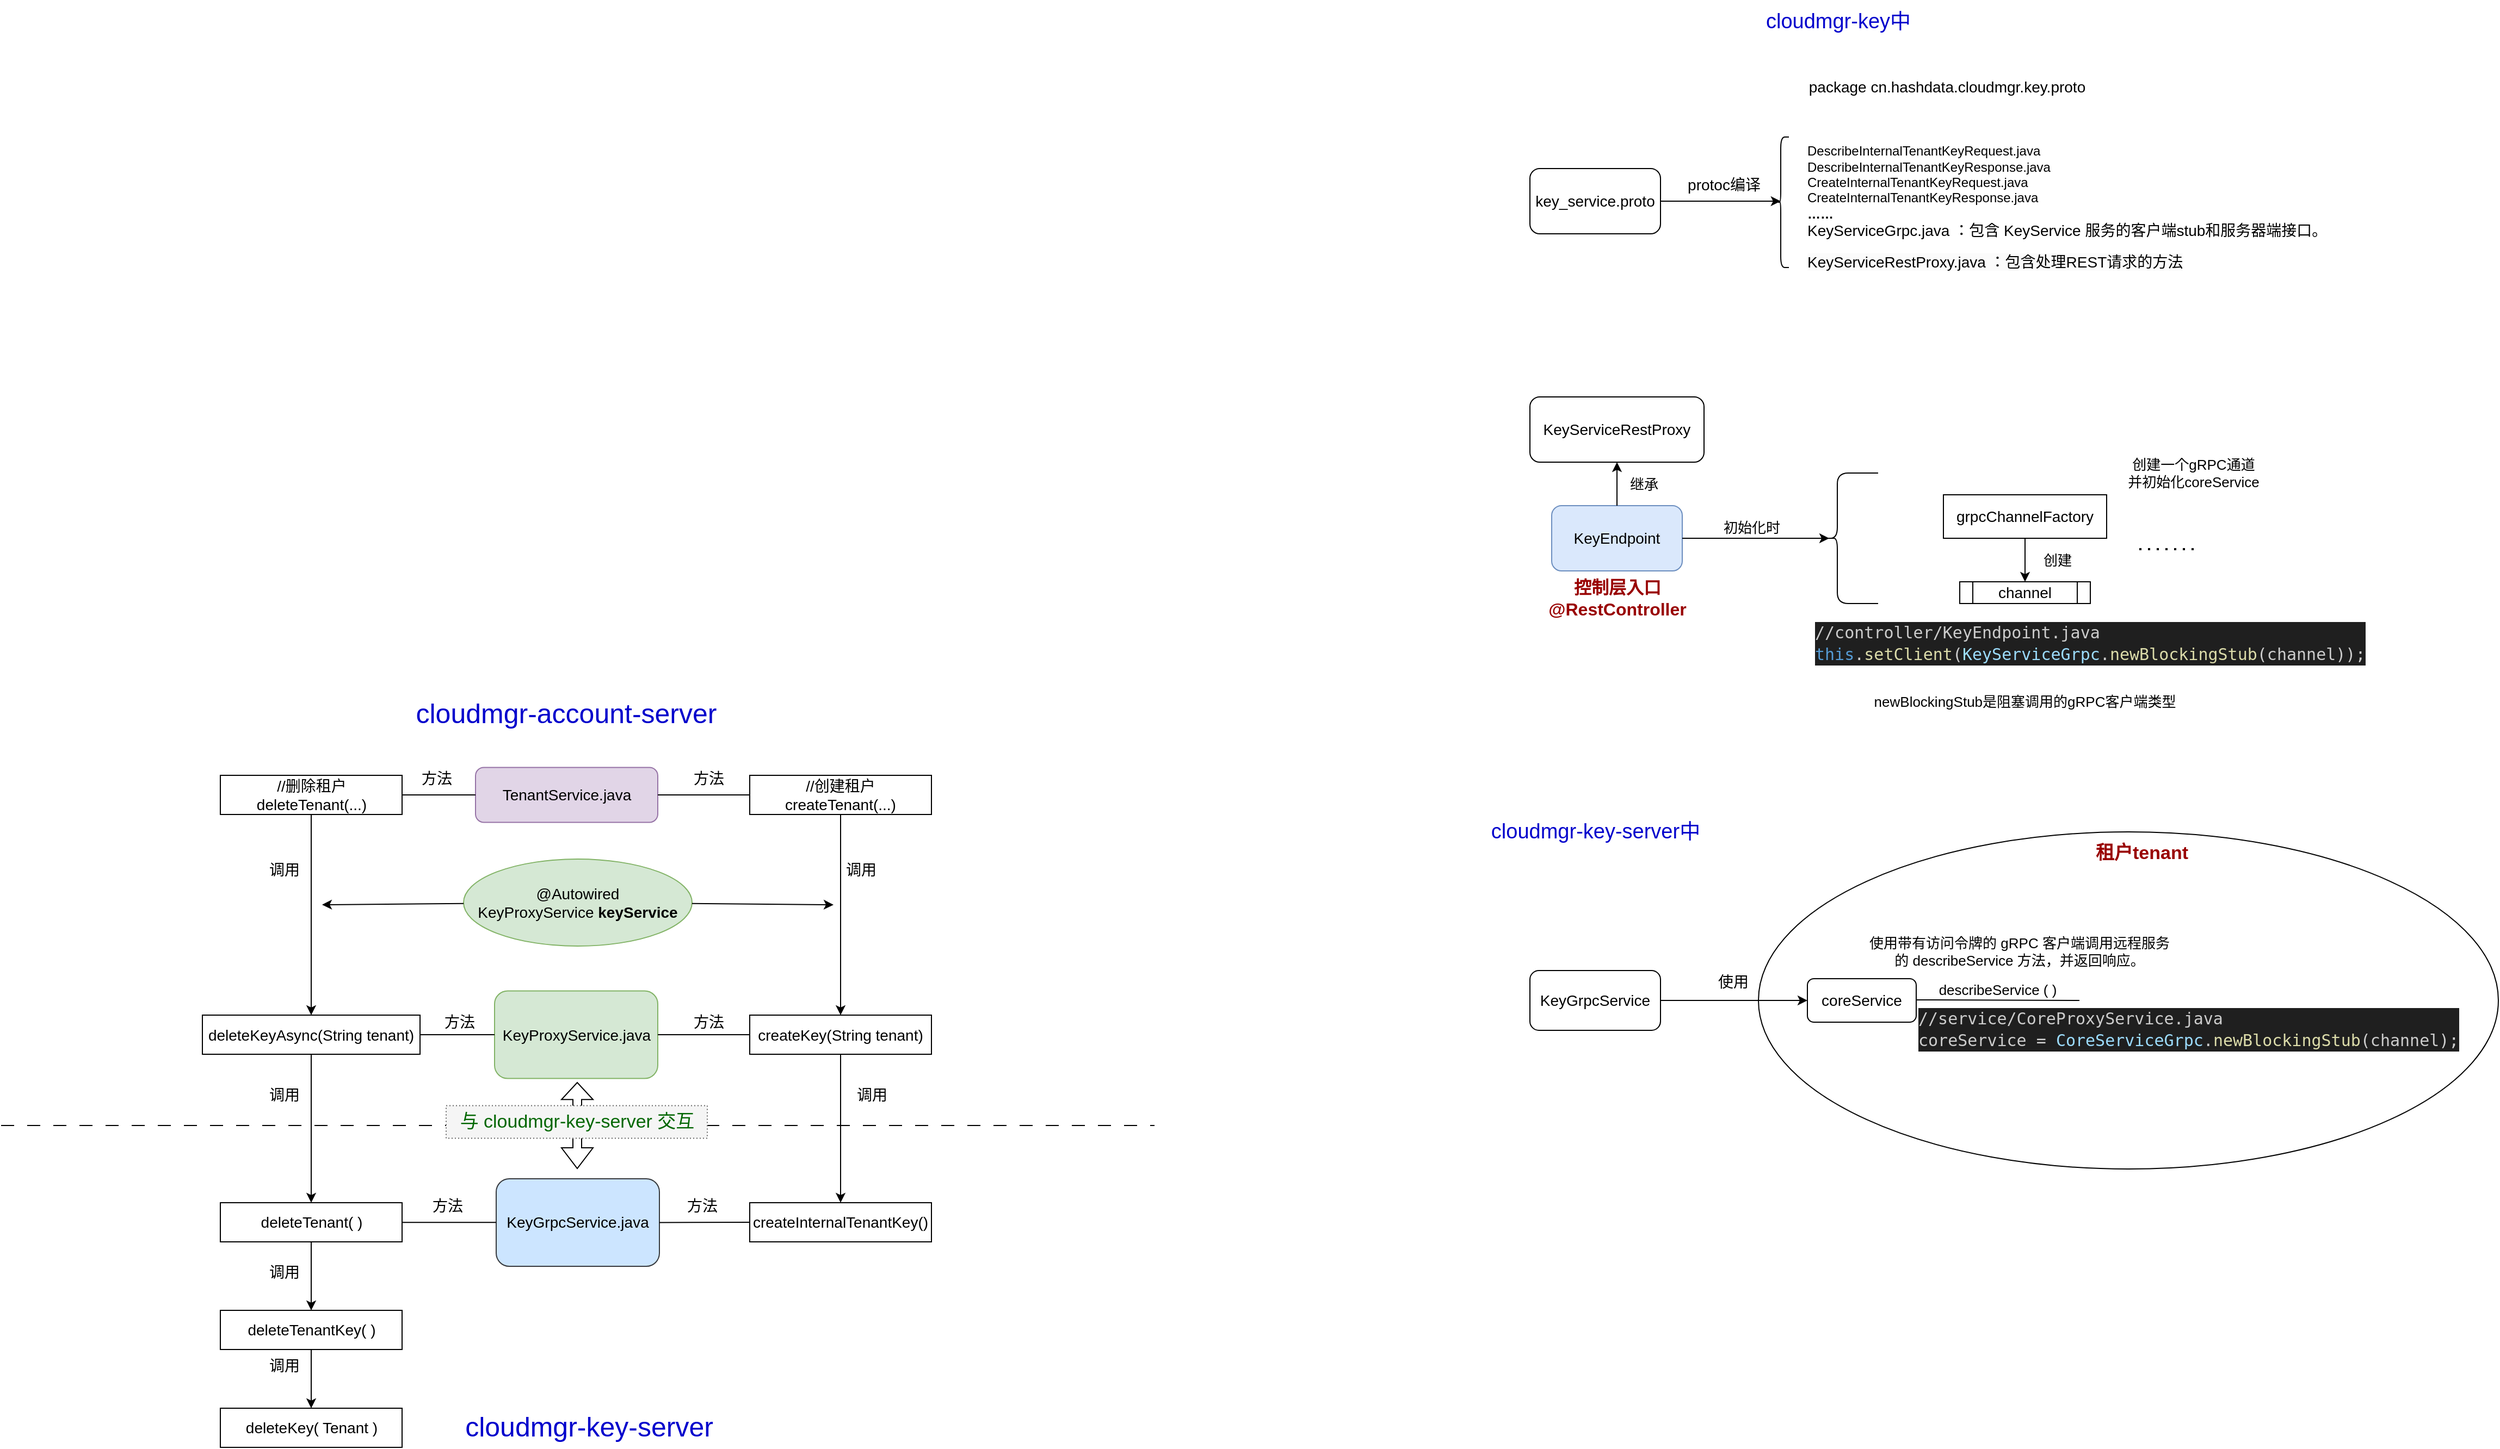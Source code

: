 <mxfile version="25.0.3">
  <diagram name="第 1 页" id="ONAhNbK6WlwOs88OQiCy">
    <mxGraphModel dx="3981" dy="1942" grid="1" gridSize="10" guides="1" tooltips="1" connect="1" arrows="1" fold="1" page="1" pageScale="1" pageWidth="827" pageHeight="1169" math="0" shadow="0">
      <root>
        <mxCell id="0" />
        <mxCell id="1" parent="0" />
        <mxCell id="WXXS1D7m9ENV-bKCxULW-36" value="&lt;span style=&quot;font-size: 14px; text-wrap-mode: nowrap;&quot;&gt;@Autowired&lt;/span&gt;&lt;br style=&quot;font-size: 14px; text-wrap-mode: nowrap;&quot;&gt;&lt;span style=&quot;font-size: 14px; text-wrap-mode: nowrap;&quot;&gt;KeyProxyService&amp;nbsp;&lt;/span&gt;&lt;b style=&quot;font-size: 14px; text-wrap-mode: nowrap;&quot;&gt;keyService&lt;/b&gt;" style="ellipse;whiteSpace=wrap;html=1;fillColor=#d5e8d4;strokeColor=#82b366;" parent="1" vertex="1">
          <mxGeometry x="-1330" y="435" width="210" height="80" as="geometry" />
        </mxCell>
        <mxCell id="KmwIl0YpzBXAnwqU6k_d-13" value="" style="ellipse;whiteSpace=wrap;html=1;" parent="1" vertex="1">
          <mxGeometry x="-140" y="410" width="680" height="310" as="geometry" />
        </mxCell>
        <mxCell id="SMqSmTWAoD0rVWmoxJEN-1" value="&lt;font style=&quot;font-size: 14px;&quot;&gt;coreService&lt;/font&gt;" style="rounded=1;whiteSpace=wrap;html=1;" parent="1" vertex="1">
          <mxGeometry x="-95" y="545" width="100" height="40" as="geometry" />
        </mxCell>
        <mxCell id="SMqSmTWAoD0rVWmoxJEN-4" style="edgeStyle=orthogonalEdgeStyle;rounded=0;orthogonalLoop=1;jettySize=auto;html=1;exitX=0.5;exitY=1;exitDx=0;exitDy=0;entryX=0.5;entryY=0;entryDx=0;entryDy=0;" parent="1" source="SMqSmTWAoD0rVWmoxJEN-2" target="SMqSmTWAoD0rVWmoxJEN-3" edge="1">
          <mxGeometry relative="1" as="geometry" />
        </mxCell>
        <mxCell id="SMqSmTWAoD0rVWmoxJEN-2" value="&lt;font style=&quot;font-size: 14px;&quot;&gt;grpcChannelFactory&lt;/font&gt;" style="rounded=0;whiteSpace=wrap;html=1;" parent="1" vertex="1">
          <mxGeometry x="30" y="100" width="150" height="40" as="geometry" />
        </mxCell>
        <mxCell id="SMqSmTWAoD0rVWmoxJEN-3" value="&lt;font style=&quot;font-size: 14px;&quot;&gt;channel&lt;/font&gt;" style="shape=process;whiteSpace=wrap;html=1;backgroundOutline=1;" parent="1" vertex="1">
          <mxGeometry x="45" y="180" width="120" height="20" as="geometry" />
        </mxCell>
        <mxCell id="SMqSmTWAoD0rVWmoxJEN-5" value="" style="endArrow=none;dashed=1;html=1;dashPattern=1 3;strokeWidth=2;rounded=0;" parent="1" edge="1">
          <mxGeometry width="50" height="50" relative="1" as="geometry">
            <mxPoint x="210" y="150" as="sourcePoint" />
            <mxPoint x="260" y="150" as="targetPoint" />
          </mxGeometry>
        </mxCell>
        <mxCell id="SMqSmTWAoD0rVWmoxJEN-6" value="" style="endArrow=none;html=1;rounded=0;" parent="1" edge="1">
          <mxGeometry width="50" height="50" relative="1" as="geometry">
            <mxPoint x="5" y="564.5" as="sourcePoint" />
            <mxPoint x="155" y="565" as="targetPoint" />
          </mxGeometry>
        </mxCell>
        <mxCell id="SMqSmTWAoD0rVWmoxJEN-7" value="&lt;font style=&quot;font-size: 13px;&quot;&gt;describeService ( )&lt;/font&gt;" style="text;html=1;align=center;verticalAlign=middle;whiteSpace=wrap;rounded=0;" parent="1" vertex="1">
          <mxGeometry x="15" y="545" width="130" height="20" as="geometry" />
        </mxCell>
        <mxCell id="z-BjC2MzRFKrm_7a5L8--1" value="&lt;font style=&quot;font-size: 13px;&quot;&gt;创建一个gRPC通道&lt;/font&gt;&lt;div&gt;&lt;font style=&quot;font-size: 13px;&quot;&gt;并初始化coreService&lt;/font&gt;&lt;/div&gt;" style="text;html=1;align=center;verticalAlign=middle;whiteSpace=wrap;rounded=0;" parent="1" vertex="1">
          <mxGeometry x="140" y="70" width="240" height="20" as="geometry" />
        </mxCell>
        <mxCell id="z-BjC2MzRFKrm_7a5L8--2" value="&lt;span style=&quot;font-size: 13px;&quot;&gt;使用带有访问令牌的 gRPC 客户端调用远程服务的 describeService 方法，&lt;/span&gt;&lt;span style=&quot;font-size: 13px; background-color: initial;&quot;&gt;并返回响应。&lt;/span&gt;" style="text;html=1;align=center;verticalAlign=middle;whiteSpace=wrap;rounded=0;" parent="1" vertex="1">
          <mxGeometry x="-40" y="510" width="280" height="20" as="geometry" />
        </mxCell>
        <mxCell id="z-BjC2MzRFKrm_7a5L8--3" value="&lt;div data-darkreader-inline-bgcolor=&quot;&quot; data-darkreader-inline-color=&quot;&quot; style=&quot;color: rgb(204, 204, 204); background-color: rgb(31, 31, 31); font-family: &amp;quot;Fira code&amp;quot;, &amp;quot;Microsoft YaHei&amp;quot;, monospace, Consolas, &amp;quot;Courier New&amp;quot;, monospace; font-weight: normal; font-size: 15px; line-height: 20px; white-space: pre; --darkreader-inline-color: #c8c3bc; --darkreader-inline-bgcolor: #17191a;&quot;&gt;&lt;div&gt;&lt;span data-darkreader-inline-color=&quot;&quot; style=&quot;color: rgb(204, 204, 204); --darkreader-inline-color: #c8c3bc;&quot;&gt;//controller/KeyEndpoint.java&amp;nbsp;&lt;/span&gt;&lt;/div&gt;&lt;div&gt;&lt;span data-darkreader-inline-color=&quot;&quot; style=&quot;color: rgb(86, 156, 214); --darkreader-inline-color: #60a4d8;&quot;&gt;this&lt;/span&gt;&lt;span data-darkreader-inline-color=&quot;&quot; style=&quot;color: rgb(204, 204, 204); --darkreader-inline-color: #c8c3bc;&quot;&gt;.&lt;/span&gt;&lt;span data-darkreader-inline-color=&quot;&quot; style=&quot;color: rgb(220, 220, 170); --darkreader-inline-color: #d8d89f;&quot;&gt;setClient&lt;/span&gt;&lt;span data-darkreader-inline-color=&quot;&quot; style=&quot;color: rgb(204, 204, 204); --darkreader-inline-color: #c8c3bc;&quot;&gt;(&lt;/span&gt;&lt;span data-darkreader-inline-color=&quot;&quot; style=&quot;color: rgb(156, 220, 254); --darkreader-inline-color: #87d5fe;&quot;&gt;KeyServiceGrpc&lt;/span&gt;&lt;span data-darkreader-inline-color=&quot;&quot; style=&quot;color: rgb(204, 204, 204); --darkreader-inline-color: #c8c3bc;&quot;&gt;.&lt;/span&gt;&lt;span data-darkreader-inline-color=&quot;&quot; style=&quot;color: rgb(220, 220, 170); --darkreader-inline-color: #d8d89f;&quot;&gt;newBlockingStub&lt;/span&gt;&lt;span data-darkreader-inline-color=&quot;&quot; style=&quot;color: rgb(204, 204, 204); --darkreader-inline-color: #c8c3bc;&quot;&gt;(channel));&lt;/span&gt;&lt;/div&gt;&lt;/div&gt;" style="text;whiteSpace=wrap;html=1;" parent="1" vertex="1">
          <mxGeometry x="-90" y="210" width="450" height="40" as="geometry" />
        </mxCell>
        <mxCell id="z-BjC2MzRFKrm_7a5L8--4" value="&lt;div data-darkreader-inline-bgcolor=&quot;&quot; data-darkreader-inline-color=&quot;&quot; style=&quot;color: rgb(204, 204, 204); background-color: rgb(31, 31, 31); font-family: &amp;quot;Fira code&amp;quot;, &amp;quot;Microsoft YaHei&amp;quot;, monospace, Consolas, &amp;quot;Courier New&amp;quot;, monospace; font-weight: normal; font-size: 15px; line-height: 20px; white-space: pre; --darkreader-inline-color: #c8c3bc; --darkreader-inline-bgcolor: #17191a;&quot;&gt;&lt;div&gt;&lt;span data-darkreader-inline-color=&quot;&quot; style=&quot;color: rgb(204, 204, 204); --darkreader-inline-color: #c8c3bc;&quot;&gt;//service/CoreProxyService.java&amp;nbsp;&lt;/span&gt;&lt;/div&gt;&lt;div&gt;&lt;div data-darkreader-inline-bgcolor=&quot;&quot; data-darkreader-inline-color=&quot;&quot; style=&quot;color: rgb(204, 204, 204); background-color: rgb(31, 31, 31); line-height: 20px; --darkreader-inline-color: #c8c3bc; --darkreader-inline-bgcolor: #17191a;&quot;&gt;coreService &lt;span data-darkreader-inline-color=&quot;&quot; style=&quot;color: rgb(212, 212, 212); --darkreader-inline-color: #cdc8c2;&quot;&gt;=&lt;/span&gt; &lt;span data-darkreader-inline-color=&quot;&quot; style=&quot;color: rgb(156, 220, 254); --darkreader-inline-color: #87d5fe;&quot;&gt;CoreServiceGrpc&lt;/span&gt;.&lt;span data-darkreader-inline-color=&quot;&quot; style=&quot;color: rgb(220, 220, 170); --darkreader-inline-color: #d8d89f;&quot;&gt;newBlockingStub&lt;/span&gt;(channel);&lt;/div&gt;&lt;/div&gt;&lt;/div&gt;" style="text;whiteSpace=wrap;html=1;" parent="1" vertex="1">
          <mxGeometry x="5" y="565" width="450" height="40" as="geometry" />
        </mxCell>
        <mxCell id="z-BjC2MzRFKrm_7a5L8--5" value="&lt;span style=&quot;font-size: 13px;&quot;&gt;newBlockingStub是阻塞调用的gRPC客户端类型&lt;/span&gt;" style="text;html=1;align=center;verticalAlign=middle;whiteSpace=wrap;rounded=0;" parent="1" vertex="1">
          <mxGeometry x="-45" y="280" width="300" height="20" as="geometry" />
        </mxCell>
        <mxCell id="KmwIl0YpzBXAnwqU6k_d-1" value="&lt;font style=&quot;font-size: 14px;&quot;&gt;KeyEndpoint&lt;/font&gt;" style="rounded=1;whiteSpace=wrap;html=1;fillColor=#dae8fc;strokeColor=#6c8ebf;" parent="1" vertex="1">
          <mxGeometry x="-330" y="110" width="120" height="60" as="geometry" />
        </mxCell>
        <mxCell id="KmwIl0YpzBXAnwqU6k_d-2" value="" style="endArrow=classic;html=1;rounded=0;exitX=0.5;exitY=0;exitDx=0;exitDy=0;" parent="1" source="KmwIl0YpzBXAnwqU6k_d-1" edge="1">
          <mxGeometry width="50" height="50" relative="1" as="geometry">
            <mxPoint x="-280" y="80" as="sourcePoint" />
            <mxPoint x="-270" y="70" as="targetPoint" />
          </mxGeometry>
        </mxCell>
        <mxCell id="KmwIl0YpzBXAnwqU6k_d-3" value="&lt;font style=&quot;font-size: 14px;&quot;&gt;KeyServiceRestProxy&lt;/font&gt;" style="rounded=1;whiteSpace=wrap;html=1;" parent="1" vertex="1">
          <mxGeometry x="-350" y="10" width="160" height="60" as="geometry" />
        </mxCell>
        <mxCell id="KmwIl0YpzBXAnwqU6k_d-4" value="&lt;span style=&quot;font-size: 13px;&quot;&gt;继承&lt;/span&gt;" style="text;html=1;align=center;verticalAlign=middle;whiteSpace=wrap;rounded=0;" parent="1" vertex="1">
          <mxGeometry x="-270" y="80" width="50" height="20" as="geometry" />
        </mxCell>
        <mxCell id="KmwIl0YpzBXAnwqU6k_d-5" value="&lt;span style=&quot;font-size: 13px;&quot;&gt;创建&lt;/span&gt;" style="text;html=1;align=center;verticalAlign=middle;whiteSpace=wrap;rounded=0;" parent="1" vertex="1">
          <mxGeometry x="110" y="150" width="50" height="20" as="geometry" />
        </mxCell>
        <mxCell id="KmwIl0YpzBXAnwqU6k_d-7" value="" style="shape=curlyBracket;whiteSpace=wrap;html=1;rounded=1;labelPosition=left;verticalLabelPosition=middle;align=right;verticalAlign=middle;size=0.25;" parent="1" vertex="1">
          <mxGeometry x="-80" y="80" width="50" height="120" as="geometry" />
        </mxCell>
        <mxCell id="KmwIl0YpzBXAnwqU6k_d-8" value="&lt;span style=&quot;font-size: 13px;&quot;&gt;初始化时&lt;/span&gt;" style="text;html=1;align=center;verticalAlign=middle;whiteSpace=wrap;rounded=0;" parent="1" vertex="1">
          <mxGeometry x="-181" y="120" width="70" height="20" as="geometry" />
        </mxCell>
        <mxCell id="KmwIl0YpzBXAnwqU6k_d-9" style="edgeStyle=orthogonalEdgeStyle;rounded=0;orthogonalLoop=1;jettySize=auto;html=1;exitX=1;exitY=0.5;exitDx=0;exitDy=0;entryX=0.1;entryY=0.5;entryDx=0;entryDy=0;entryPerimeter=0;" parent="1" source="KmwIl0YpzBXAnwqU6k_d-1" target="KmwIl0YpzBXAnwqU6k_d-7" edge="1">
          <mxGeometry relative="1" as="geometry" />
        </mxCell>
        <mxCell id="KmwIl0YpzBXAnwqU6k_d-11" style="edgeStyle=orthogonalEdgeStyle;rounded=0;orthogonalLoop=1;jettySize=auto;html=1;exitX=1;exitY=0.5;exitDx=0;exitDy=0;" parent="1" source="KmwIl0YpzBXAnwqU6k_d-10" target="SMqSmTWAoD0rVWmoxJEN-1" edge="1">
          <mxGeometry relative="1" as="geometry" />
        </mxCell>
        <mxCell id="KmwIl0YpzBXAnwqU6k_d-10" value="&lt;font style=&quot;font-size: 14px;&quot;&gt;KeyGrpcService&lt;/font&gt;" style="rounded=1;whiteSpace=wrap;html=1;" parent="1" vertex="1">
          <mxGeometry x="-350" y="537.5" width="120" height="55" as="geometry" />
        </mxCell>
        <mxCell id="KmwIl0YpzBXAnwqU6k_d-12" value="&lt;font style=&quot;font-size: 14px;&quot;&gt;使用&lt;/font&gt;" style="text;html=1;align=center;verticalAlign=middle;whiteSpace=wrap;rounded=0;" parent="1" vertex="1">
          <mxGeometry x="-198" y="537.5" width="70" height="20" as="geometry" />
        </mxCell>
        <mxCell id="KmwIl0YpzBXAnwqU6k_d-14" value="&lt;font color=&quot;#990000&quot; style=&quot;font-size: 17px;&quot;&gt;&lt;b&gt;租户tenant&lt;/b&gt;&lt;/font&gt;" style="text;html=1;align=center;verticalAlign=middle;whiteSpace=wrap;rounded=0;" parent="1" vertex="1">
          <mxGeometry x="165" y="420" width="95" height="20" as="geometry" />
        </mxCell>
        <mxCell id="LolBFdbKTXGbjCZRCZme-1" value="&lt;font color=&quot;#990000&quot; style=&quot;font-size: 16px;&quot;&gt;&lt;b style=&quot;&quot;&gt;控制层入口&lt;br&gt;@RestController&lt;/b&gt;&lt;/font&gt;" style="text;html=1;align=center;verticalAlign=middle;resizable=0;points=[];autosize=1;strokeColor=none;fillColor=none;" parent="1" vertex="1">
          <mxGeometry x="-345" y="170" width="150" height="50" as="geometry" />
        </mxCell>
        <mxCell id="LolBFdbKTXGbjCZRCZme-2" value="&lt;font style=&quot;font-size: 14px;&quot;&gt;key_service.proto&lt;/font&gt;" style="rounded=1;whiteSpace=wrap;html=1;" parent="1" vertex="1">
          <mxGeometry x="-350" y="-200" width="120" height="60" as="geometry" />
        </mxCell>
        <mxCell id="LolBFdbKTXGbjCZRCZme-3" style="edgeStyle=orthogonalEdgeStyle;rounded=0;orthogonalLoop=1;jettySize=auto;html=1;exitX=1;exitY=0.5;exitDx=0;exitDy=0;entryX=0.24;entryY=0.492;entryDx=0;entryDy=0;entryPerimeter=0;" parent="1" source="LolBFdbKTXGbjCZRCZme-2" target="LolBFdbKTXGbjCZRCZme-6" edge="1">
          <mxGeometry relative="1" as="geometry">
            <mxPoint x="-222" y="-170.5" as="sourcePoint" />
            <mxPoint x="-87" y="-170.5" as="targetPoint" />
          </mxGeometry>
        </mxCell>
        <mxCell id="LolBFdbKTXGbjCZRCZme-4" value="&lt;font style=&quot;font-size: 14px;&quot;&gt;protoc编译&lt;/font&gt;" style="text;html=1;align=center;verticalAlign=middle;resizable=0;points=[];autosize=1;strokeColor=none;fillColor=none;" parent="1" vertex="1">
          <mxGeometry x="-217" y="-200" width="90" height="30" as="geometry" />
        </mxCell>
        <mxCell id="LolBFdbKTXGbjCZRCZme-5" value="&lt;font style=&quot;font-size: 14px;&quot;&gt;package cn.hashdata.cloudmgr.key.proto&lt;/font&gt;" style="text;html=1;align=center;verticalAlign=middle;resizable=0;points=[];autosize=1;strokeColor=none;fillColor=none;" parent="1" vertex="1">
          <mxGeometry x="-107" y="-290" width="280" height="30" as="geometry" />
        </mxCell>
        <mxCell id="LolBFdbKTXGbjCZRCZme-6" value="" style="shape=curlyBracket;whiteSpace=wrap;html=1;rounded=1;labelPosition=left;verticalLabelPosition=middle;align=right;verticalAlign=middle;size=0.25;" parent="1" vertex="1">
          <mxGeometry x="-122" y="-229" width="10" height="120" as="geometry" />
        </mxCell>
        <mxCell id="LolBFdbKTXGbjCZRCZme-7" value="&lt;div&gt;DescribeInternalTenantKeyRequest.java&lt;/div&gt;&lt;div&gt;DescribeInternalTenantKeyResponse.java&lt;/div&gt;&lt;div&gt;CreateInternalTenantKeyRequest.java&lt;/div&gt;&lt;div&gt;CreateInternalTenantKeyResponse.java&lt;br&gt;&lt;b&gt;……&lt;/b&gt;&lt;br&gt;&lt;span style=&quot;font-size: 14px;&quot;&gt;KeyServiceGrpc.java ：&lt;/span&gt;&lt;span style=&quot;background-color: initial; font-size: 14px;&quot;&gt;包含 KeyService 服务的客户端stub和服务器端接口。&lt;/span&gt;&lt;/div&gt;" style="text;html=1;align=left;verticalAlign=middle;resizable=0;points=[];autosize=1;strokeColor=none;fillColor=none;" parent="1" vertex="1">
          <mxGeometry x="-97" y="-229" width="500" height="100" as="geometry" />
        </mxCell>
        <UserObject label="&lt;span style=&quot;forced-color-adjust: none; color: rgb(0, 0, 0); font-family: Helvetica; font-style: normal; font-variant-ligatures: normal; font-variant-caps: normal; font-weight: 400; letter-spacing: normal; orphans: 2; text-align: left; text-indent: 0px; text-transform: none; widows: 2; word-spacing: 0px; -webkit-text-stroke-width: 0px; white-space: nowrap; background-color: rgb(251, 251, 251); text-decoration-thickness: initial; text-decoration-style: initial; text-decoration-color: initial; font-size: 14px;&quot;&gt;KeyServiceRestProxy.java ：包含处理REST请求的方法&lt;/span&gt;" id="WXXS1D7m9ENV-bKCxULW-1">
          <mxCell style="text;whiteSpace=wrap;html=1;" parent="1" vertex="1">
            <mxGeometry x="-97" y="-129" width="510" height="30" as="geometry" />
          </mxCell>
        </UserObject>
        <mxCell id="WXXS1D7m9ENV-bKCxULW-2" value="&lt;font style=&quot;font-size: 14px;&quot;&gt;KeyProxyService.java&lt;/font&gt;" style="rounded=1;whiteSpace=wrap;html=1;fillColor=#d5e8d4;strokeColor=#82b366;" parent="1" vertex="1">
          <mxGeometry x="-1301.5" y="556.25" width="150" height="80.5" as="geometry" />
        </mxCell>
        <mxCell id="WXXS1D7m9ENV-bKCxULW-8" value="" style="edgeStyle=orthogonalEdgeStyle;rounded=0;orthogonalLoop=1;jettySize=auto;html=1;" parent="1" source="WXXS1D7m9ENV-bKCxULW-4" target="WXXS1D7m9ENV-bKCxULW-7" edge="1">
          <mxGeometry relative="1" as="geometry" />
        </mxCell>
        <mxCell id="WXXS1D7m9ENV-bKCxULW-4" value="&lt;font style=&quot;font-size: 14px;&quot;&gt;createKey(String tenant)&lt;/font&gt;" style="rounded=0;whiteSpace=wrap;html=1;" parent="1" vertex="1">
          <mxGeometry x="-1067" y="578.5" width="167" height="36" as="geometry" />
        </mxCell>
        <mxCell id="WXXS1D7m9ENV-bKCxULW-6" value="&lt;span style=&quot;font-size: 14px;&quot;&gt;方法&lt;/span&gt;" style="text;html=1;align=center;verticalAlign=middle;resizable=0;points=[];autosize=1;strokeColor=none;fillColor=none;" parent="1" vertex="1">
          <mxGeometry x="-1130" y="570" width="50" height="30" as="geometry" />
        </mxCell>
        <mxCell id="WXXS1D7m9ENV-bKCxULW-7" value="&lt;font style=&quot;font-size: 14px;&quot;&gt;createInternalTenantKey()&lt;/font&gt;" style="rounded=0;whiteSpace=wrap;html=1;" parent="1" vertex="1">
          <mxGeometry x="-1067" y="751" width="167" height="36" as="geometry" />
        </mxCell>
        <mxCell id="WXXS1D7m9ENV-bKCxULW-11" value="" style="edgeStyle=orthogonalEdgeStyle;rounded=0;orthogonalLoop=1;jettySize=auto;html=1;" parent="1" source="WXXS1D7m9ENV-bKCxULW-12" target="WXXS1D7m9ENV-bKCxULW-14" edge="1">
          <mxGeometry relative="1" as="geometry" />
        </mxCell>
        <mxCell id="WXXS1D7m9ENV-bKCxULW-12" value="&lt;font style=&quot;font-size: 14px;&quot;&gt;deleteKeyAsync(String tenant)&lt;/font&gt;" style="rounded=0;whiteSpace=wrap;html=1;" parent="1" vertex="1">
          <mxGeometry x="-1570" y="578.5" width="200" height="36" as="geometry" />
        </mxCell>
        <mxCell id="WXXS1D7m9ENV-bKCxULW-13" value="&lt;span style=&quot;font-size: 14px;&quot;&gt;调用&lt;/span&gt;" style="text;html=1;align=center;verticalAlign=middle;resizable=0;points=[];autosize=1;strokeColor=none;fillColor=none;" parent="1" vertex="1">
          <mxGeometry x="-1520" y="636.75" width="50" height="30" as="geometry" />
        </mxCell>
        <mxCell id="WXXS1D7m9ENV-bKCxULW-14" value="&lt;font style=&quot;font-size: 14px;&quot;&gt;deleteTenant( )&lt;/font&gt;" style="rounded=0;whiteSpace=wrap;html=1;" parent="1" vertex="1">
          <mxGeometry x="-1553.5" y="751" width="167" height="36" as="geometry" />
        </mxCell>
        <mxCell id="WXXS1D7m9ENV-bKCxULW-15" value="&lt;span style=&quot;font-size: 14px;&quot;&gt;调用&lt;/span&gt;" style="text;html=1;align=center;verticalAlign=middle;resizable=0;points=[];autosize=1;strokeColor=none;fillColor=none;" parent="1" vertex="1">
          <mxGeometry x="-980" y="636.75" width="50" height="30" as="geometry" />
        </mxCell>
        <mxCell id="WXXS1D7m9ENV-bKCxULW-16" value="&lt;span style=&quot;font-size: 14px;&quot;&gt;调用&lt;/span&gt;" style="text;html=1;align=center;verticalAlign=middle;resizable=0;points=[];autosize=1;strokeColor=none;fillColor=none;" parent="1" vertex="1">
          <mxGeometry x="-990" y="430" width="50" height="30" as="geometry" />
        </mxCell>
        <mxCell id="WXXS1D7m9ENV-bKCxULW-18" value="&lt;font color=&quot;#0000cc&quot; style=&quot;font-size: 19px;&quot;&gt;cloudmgr-key中&lt;/font&gt;" style="text;html=1;align=center;verticalAlign=middle;resizable=0;points=[];autosize=1;strokeColor=none;fillColor=none;" parent="1" vertex="1">
          <mxGeometry x="-147" y="-355" width="160" height="40" as="geometry" />
        </mxCell>
        <mxCell id="WXXS1D7m9ENV-bKCxULW-20" value="&lt;font color=&quot;#0000cc&quot; style=&quot;font-size: 19px;&quot;&gt;cloudmgr-key-server中&lt;/font&gt;" style="text;html=1;align=center;verticalAlign=middle;resizable=0;points=[];autosize=1;strokeColor=none;fillColor=none;" parent="1" vertex="1">
          <mxGeometry x="-400" y="390" width="220" height="40" as="geometry" />
        </mxCell>
        <mxCell id="WXXS1D7m9ENV-bKCxULW-21" value="&lt;font color=&quot;#0000cc&quot; style=&quot;font-size: 25px;&quot;&gt;cloudmgr-account-server&lt;/font&gt;" style="text;html=1;align=center;verticalAlign=middle;resizable=0;points=[];autosize=1;strokeColor=none;fillColor=none;" parent="1" vertex="1">
          <mxGeometry x="-1386.5" y="280" width="300" height="40" as="geometry" />
        </mxCell>
        <mxCell id="WXXS1D7m9ENV-bKCxULW-22" value="&lt;font style=&quot;font-size: 14px;&quot;&gt;TenantService.java&lt;/font&gt;" style="rounded=1;whiteSpace=wrap;html=1;fillColor=#e1d5e7;strokeColor=#9673a6;" parent="1" vertex="1">
          <mxGeometry x="-1319" y="350.75" width="167.5" height="50.5" as="geometry" />
        </mxCell>
        <mxCell id="WXXS1D7m9ENV-bKCxULW-23" value="&lt;span style=&quot;font-size: 14px;&quot;&gt;方法&lt;/span&gt;" style="text;html=1;align=center;verticalAlign=middle;resizable=0;points=[];autosize=1;strokeColor=none;fillColor=none;" parent="1" vertex="1">
          <mxGeometry x="-1130" y="346" width="50" height="30" as="geometry" />
        </mxCell>
        <mxCell id="WXXS1D7m9ENV-bKCxULW-27" value="" style="edgeStyle=orthogonalEdgeStyle;rounded=0;orthogonalLoop=1;jettySize=auto;html=1;" parent="1" source="WXXS1D7m9ENV-bKCxULW-25" target="WXXS1D7m9ENV-bKCxULW-4" edge="1">
          <mxGeometry relative="1" as="geometry" />
        </mxCell>
        <mxCell id="WXXS1D7m9ENV-bKCxULW-25" value="&lt;div&gt;&lt;font style=&quot;font-size: 14px;&quot;&gt;//创建租户&lt;/font&gt;&lt;/div&gt;&lt;font style=&quot;font-size: 14px;&quot;&gt;createTenant(...)&lt;/font&gt;" style="rounded=0;whiteSpace=wrap;html=1;" parent="1" vertex="1">
          <mxGeometry x="-1067" y="358" width="167" height="36" as="geometry" />
        </mxCell>
        <mxCell id="WXXS1D7m9ENV-bKCxULW-28" value="" style="endArrow=classic;html=1;rounded=0;" parent="1" source="WXXS1D7m9ENV-bKCxULW-36" edge="1">
          <mxGeometry width="50" height="50" relative="1" as="geometry">
            <mxPoint x="-1120" y="477" as="sourcePoint" />
            <mxPoint x="-990" y="477" as="targetPoint" />
          </mxGeometry>
        </mxCell>
        <mxCell id="WXXS1D7m9ENV-bKCxULW-29" value="" style="endArrow=none;html=1;rounded=0;entryX=0;entryY=0.5;entryDx=0;entryDy=0;exitX=1;exitY=0.5;exitDx=0;exitDy=0;" parent="1" source="WXXS1D7m9ENV-bKCxULW-2" target="WXXS1D7m9ENV-bKCxULW-4" edge="1">
          <mxGeometry width="50" height="50" relative="1" as="geometry">
            <mxPoint x="-1140" y="680" as="sourcePoint" />
            <mxPoint x="-1090" y="630" as="targetPoint" />
          </mxGeometry>
        </mxCell>
        <mxCell id="WXXS1D7m9ENV-bKCxULW-30" value="" style="endArrow=none;html=1;rounded=0;entryX=0;entryY=0.5;entryDx=0;entryDy=0;exitX=1;exitY=0.5;exitDx=0;exitDy=0;" parent="1" source="WXXS1D7m9ENV-bKCxULW-22" target="WXXS1D7m9ENV-bKCxULW-25" edge="1">
          <mxGeometry width="50" height="50" relative="1" as="geometry">
            <mxPoint x="-1130" y="426" as="sourcePoint" />
            <mxPoint x="-1080" y="376" as="targetPoint" />
          </mxGeometry>
        </mxCell>
        <mxCell id="WXXS1D7m9ENV-bKCxULW-31" value="" style="endArrow=none;html=1;rounded=0;exitX=1;exitY=0.5;exitDx=0;exitDy=0;" parent="1" source="WXXS1D7m9ENV-bKCxULW-12" target="WXXS1D7m9ENV-bKCxULW-2" edge="1">
          <mxGeometry width="50" height="50" relative="1" as="geometry">
            <mxPoint x="-1330" y="610" as="sourcePoint" />
            <mxPoint x="-1290" y="597" as="targetPoint" />
          </mxGeometry>
        </mxCell>
        <mxCell id="WXXS1D7m9ENV-bKCxULW-32" value="&lt;span style=&quot;font-size: 14px;&quot;&gt;方法&lt;/span&gt;" style="text;html=1;align=center;verticalAlign=middle;resizable=0;points=[];autosize=1;strokeColor=none;fillColor=none;" parent="1" vertex="1">
          <mxGeometry x="-1359.5" y="570" width="50" height="30" as="geometry" />
        </mxCell>
        <mxCell id="WXXS1D7m9ENV-bKCxULW-33" value="" style="endArrow=none;html=1;rounded=0;" parent="1" target="WXXS1D7m9ENV-bKCxULW-22" edge="1">
          <mxGeometry width="50" height="50" relative="1" as="geometry">
            <mxPoint x="-1390" y="376" as="sourcePoint" />
            <mxPoint x="-1326" y="376" as="targetPoint" />
          </mxGeometry>
        </mxCell>
        <mxCell id="WXXS1D7m9ENV-bKCxULW-35" value="&lt;span style=&quot;font-size: 14px;&quot;&gt;方法&lt;/span&gt;" style="text;html=1;align=center;verticalAlign=middle;resizable=0;points=[];autosize=1;strokeColor=none;fillColor=none;" parent="1" vertex="1">
          <mxGeometry x="-1380" y="346" width="50" height="30" as="geometry" />
        </mxCell>
        <mxCell id="WXXS1D7m9ENV-bKCxULW-37" value="&lt;div&gt;&lt;font style=&quot;font-size: 14px;&quot;&gt;//删除租户&lt;/font&gt;&lt;/div&gt;&lt;font style=&quot;font-size: 14px;&quot;&gt;deleteTenant(...)&lt;/font&gt;" style="rounded=0;whiteSpace=wrap;html=1;" parent="1" vertex="1">
          <mxGeometry x="-1553.5" y="358" width="167" height="36" as="geometry" />
        </mxCell>
        <mxCell id="WXXS1D7m9ENV-bKCxULW-38" value="" style="endArrow=classic;html=1;rounded=0;exitX=0.5;exitY=1;exitDx=0;exitDy=0;" parent="1" source="WXXS1D7m9ENV-bKCxULW-37" target="WXXS1D7m9ENV-bKCxULW-12" edge="1">
          <mxGeometry width="50" height="50" relative="1" as="geometry">
            <mxPoint x="-1490" y="510" as="sourcePoint" />
            <mxPoint x="-1440" y="460" as="targetPoint" />
          </mxGeometry>
        </mxCell>
        <mxCell id="WXXS1D7m9ENV-bKCxULW-40" value="" style="endArrow=classic;html=1;rounded=0;" parent="1" source="WXXS1D7m9ENV-bKCxULW-36" edge="1">
          <mxGeometry width="50" height="50" relative="1" as="geometry">
            <mxPoint x="-1330" y="477" as="sourcePoint" />
            <mxPoint x="-1460" y="477" as="targetPoint" />
          </mxGeometry>
        </mxCell>
        <mxCell id="fe8jI3ctOerExnmkXJ-j-1" value="&lt;span style=&quot;font-size: 14px;&quot;&gt;调用&lt;/span&gt;" style="text;html=1;align=center;verticalAlign=middle;resizable=0;points=[];autosize=1;strokeColor=none;fillColor=none;" parent="1" vertex="1">
          <mxGeometry x="-1520" y="430" width="50" height="30" as="geometry" />
        </mxCell>
        <mxCell id="fe8jI3ctOerExnmkXJ-j-2" value="" style="endArrow=none;html=1;rounded=0;dashed=1;dashPattern=12 12;strokeWidth=1;" parent="1" edge="1">
          <mxGeometry width="50" height="50" relative="1" as="geometry">
            <mxPoint x="-1755" y="680" as="sourcePoint" />
            <mxPoint x="-695" y="680" as="targetPoint" />
          </mxGeometry>
        </mxCell>
        <mxCell id="fe8jI3ctOerExnmkXJ-j-6" value="&lt;font color=&quot;#0000cc&quot; style=&quot;font-size: 25px;&quot;&gt;cloudmgr-key&lt;/font&gt;&lt;span style=&quot;font-size: 25px; color: rgb(0, 0, 204); background-color: initial;&quot;&gt;-server&lt;/span&gt;" style="text;html=1;align=center;verticalAlign=middle;resizable=0;points=[];autosize=1;strokeColor=none;fillColor=none;" parent="1" vertex="1">
          <mxGeometry x="-1340" y="936" width="250" height="40" as="geometry" />
        </mxCell>
        <mxCell id="fe8jI3ctOerExnmkXJ-j-7" value="&lt;font style=&quot;font-size: 14px;&quot;&gt;KeyGrpcService.java&lt;/font&gt;" style="rounded=1;whiteSpace=wrap;html=1;fillColor=#cce5ff;strokeColor=#36393d;" parent="1" vertex="1">
          <mxGeometry x="-1300" y="729" width="150" height="80.5" as="geometry" />
        </mxCell>
        <mxCell id="fe8jI3ctOerExnmkXJ-j-8" value="&lt;span style=&quot;font-size: 14px;&quot;&gt;方法&lt;/span&gt;" style="text;html=1;align=center;verticalAlign=middle;resizable=0;points=[];autosize=1;strokeColor=none;fillColor=none;" parent="1" vertex="1">
          <mxGeometry x="-1136.5" y="739" width="50" height="30" as="geometry" />
        </mxCell>
        <mxCell id="fe8jI3ctOerExnmkXJ-j-9" value="" style="endArrow=none;html=1;rounded=0;entryX=0;entryY=0.5;entryDx=0;entryDy=0;exitX=1;exitY=0.5;exitDx=0;exitDy=0;" parent="1" source="fe8jI3ctOerExnmkXJ-j-7" target="WXXS1D7m9ENV-bKCxULW-7" edge="1">
          <mxGeometry width="50" height="50" relative="1" as="geometry">
            <mxPoint x="-1153.5" y="799" as="sourcePoint" />
            <mxPoint x="-1069.5" y="799" as="targetPoint" />
          </mxGeometry>
        </mxCell>
        <mxCell id="fe8jI3ctOerExnmkXJ-j-10" value="" style="endArrow=none;html=1;rounded=0;" parent="1" source="WXXS1D7m9ENV-bKCxULW-14" target="fe8jI3ctOerExnmkXJ-j-7" edge="1">
          <mxGeometry width="50" height="50" relative="1" as="geometry">
            <mxPoint x="-1383" y="781.25" as="sourcePoint" />
            <mxPoint x="-1314" y="781.25" as="targetPoint" />
          </mxGeometry>
        </mxCell>
        <mxCell id="fe8jI3ctOerExnmkXJ-j-11" value="&lt;span style=&quot;font-size: 14px;&quot;&gt;方法&lt;/span&gt;" style="text;html=1;align=center;verticalAlign=middle;resizable=0;points=[];autosize=1;strokeColor=none;fillColor=none;" parent="1" vertex="1">
          <mxGeometry x="-1370" y="739" width="50" height="30" as="geometry" />
        </mxCell>
        <mxCell id="fe8jI3ctOerExnmkXJ-j-12" value="" style="edgeStyle=orthogonalEdgeStyle;rounded=0;orthogonalLoop=1;jettySize=auto;html=1;exitX=0.5;exitY=1;exitDx=0;exitDy=0;" parent="1" source="WXXS1D7m9ENV-bKCxULW-14" target="fe8jI3ctOerExnmkXJ-j-14" edge="1">
          <mxGeometry relative="1" as="geometry">
            <mxPoint x="-1471.43" y="809.5" as="sourcePoint" />
            <mxPoint x="-1471" y="900" as="targetPoint" />
          </mxGeometry>
        </mxCell>
        <mxCell id="fe8jI3ctOerExnmkXJ-j-13" value="&lt;span style=&quot;font-size: 14px;&quot;&gt;调用&lt;/span&gt;" style="text;html=1;align=center;verticalAlign=middle;resizable=0;points=[];autosize=1;strokeColor=none;fillColor=none;" parent="1" vertex="1">
          <mxGeometry x="-1520" y="800" width="50" height="30" as="geometry" />
        </mxCell>
        <mxCell id="fe8jI3ctOerExnmkXJ-j-17" value="" style="edgeStyle=orthogonalEdgeStyle;rounded=0;orthogonalLoop=1;jettySize=auto;html=1;" parent="1" source="fe8jI3ctOerExnmkXJ-j-14" target="fe8jI3ctOerExnmkXJ-j-16" edge="1">
          <mxGeometry relative="1" as="geometry" />
        </mxCell>
        <mxCell id="fe8jI3ctOerExnmkXJ-j-14" value="&lt;font style=&quot;font-size: 14px;&quot;&gt;deleteTenantKey( )&lt;/font&gt;" style="rounded=0;whiteSpace=wrap;html=1;" parent="1" vertex="1">
          <mxGeometry x="-1553.5" y="850" width="167" height="36" as="geometry" />
        </mxCell>
        <mxCell id="fe8jI3ctOerExnmkXJ-j-16" value="&lt;font style=&quot;font-size: 14px;&quot;&gt;deleteKey( Tenant )&lt;/font&gt;" style="rounded=0;whiteSpace=wrap;html=1;" parent="1" vertex="1">
          <mxGeometry x="-1553.5" y="940" width="167" height="36" as="geometry" />
        </mxCell>
        <mxCell id="fe8jI3ctOerExnmkXJ-j-18" value="&lt;span style=&quot;font-size: 14px;&quot;&gt;调用&lt;/span&gt;" style="text;html=1;align=center;verticalAlign=middle;resizable=0;points=[];autosize=1;strokeColor=none;fillColor=none;" parent="1" vertex="1">
          <mxGeometry x="-1520" y="886" width="50" height="30" as="geometry" />
        </mxCell>
        <mxCell id="ZEL9m4dLLKNVyuvNzcwH-3" value="" style="shape=flexArrow;endArrow=classic;startArrow=classic;html=1;rounded=0;width=8;endSize=4.87;" edge="1" parent="1">
          <mxGeometry width="100" height="100" relative="1" as="geometry">
            <mxPoint x="-1225.5" y="720" as="sourcePoint" />
            <mxPoint x="-1225.5" y="640" as="targetPoint" />
          </mxGeometry>
        </mxCell>
        <mxCell id="ZEL9m4dLLKNVyuvNzcwH-2" value="&lt;font color=&quot;#006600&quot; style=&quot;font-size: 17px;&quot;&gt;与 cloudmgr-key-server 交互&lt;/font&gt;" style="text;html=1;align=center;verticalAlign=middle;resizable=0;points=[];autosize=1;dashed=1;dashPattern=1 2;fillColor=#f5f5f5;fontColor=#333333;strokeColor=#666666;" vertex="1" parent="1">
          <mxGeometry x="-1346" y="661.75" width="240" height="30" as="geometry" />
        </mxCell>
      </root>
    </mxGraphModel>
  </diagram>
</mxfile>
